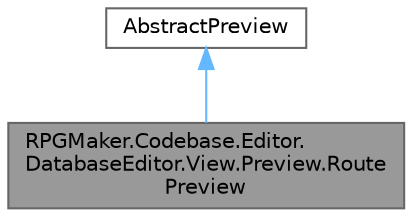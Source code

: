 digraph "RPGMaker.Codebase.Editor.DatabaseEditor.View.Preview.RoutePreview"
{
 // LATEX_PDF_SIZE
  bgcolor="transparent";
  edge [fontname=Helvetica,fontsize=10,labelfontname=Helvetica,labelfontsize=10];
  node [fontname=Helvetica,fontsize=10,shape=box,height=0.2,width=0.4];
  Node1 [id="Node000001",label="RPGMaker.Codebase.Editor.\lDatabaseEditor.View.Preview.Route\lPreview",height=0.2,width=0.4,color="gray40", fillcolor="grey60", style="filled", fontcolor="black",tooltip="😁 経路プレビュー"];
  Node2 -> Node1 [id="edge1_Node000001_Node000002",dir="back",color="steelblue1",style="solid",tooltip=" "];
  Node2 [id="Node000002",label="AbstractPreview",height=0.2,width=0.4,color="gray40", fillcolor="white", style="filled",URL="$d3/dfd/class_r_p_g_maker_1_1_codebase_1_1_editor_1_1_database_editor_1_1_view_1_1_preview_1_1_abstract_preview.html",tooltip="😁 抽象プレビュー"];
}
